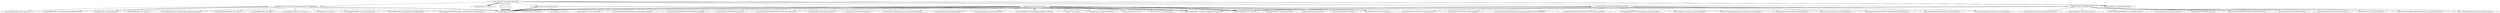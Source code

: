 digraph "call-graph" {
    "<simple.client.Client: void main(java.lang.String[])>"
    "<java.lang.Object: void <clinit>()>"
    "<simple.client.Client: void main(java.lang.String[])>"->"<java.lang.Object: void <clinit>()>";
    "<simple.client.Client: void main(java.lang.String[])>"->"<java.lang.Object: void <clinit>()>";
    "<simple.client.Client: void main(java.lang.String[])>"->"<java.lang.Object: void <clinit>()>";
    "<java.lang.System: void <clinit>()>"
    "<simple.client.Client: void main(java.lang.String[])>"->"<java.lang.System: void <clinit>()>";
    "<simple.client.Client: void main(java.lang.String[])>"->"<java.lang.Object: void <clinit>()>";
    "<simple.client.Client: void main(java.lang.String[])>"->"<java.lang.Object: void <clinit>()>";
    "<simple.client.Client: void main(java.lang.String[])>"->"<java.lang.Object: void <clinit>()>";
    "<simple.client.Client: void main(java.lang.String[])>"->"<java.lang.System: void <clinit>()>";
    "<simple.client.Client: void main(java.lang.String[])>"->"<java.lang.Object: void <clinit>()>";
    "<simple.client.Client: void main(java.lang.String[])>"->"<java.lang.Object: void <clinit>()>";
    "<simple.client.Client: void main(java.lang.String[])>"->"<java.lang.Object: void <clinit>()>";
    "<simple.client.Client: void main(java.lang.String[])>"->"<java.lang.System: void <clinit>()>";
    "<simple.client.Client: void main(java.lang.String[])>"->"<java.lang.Object: void <clinit>()>";
    "<simple.client.Client: void main(java.lang.String[])>"->"<java.lang.Object: void <clinit>()>";
    "<simple.client.Client: void main(java.lang.String[])>"->"<java.lang.Object: void <clinit>()>";
    "<simple.client.Client: void main(java.lang.String[])>"->"<java.lang.System: void <clinit>()>";
    "<simple.client.Client: void main(java.lang.String[])>"->"<java.lang.Object: void <clinit>()>";
    "<simple.logic.Logic: void <init>(int,java.lang.String,java.util.List,java.lang.String)>"
    "<simple.client.Client: void main(java.lang.String[])>"->"<simple.logic.Logic: void <init>(int,java.lang.String,java.util.List,java.lang.String)>";
    "<simple.logic.Logic: java.lang.String create()>"
    "<simple.client.Client: void main(java.lang.String[])>"->"<simple.logic.Logic: java.lang.String create()>";
    "<simple.logic.Logic: java.lang.String read()>"
    "<simple.client.Client: void main(java.lang.String[])>"->"<simple.logic.Logic: java.lang.String read()>";
    "<simple.logic.Logic: java.lang.String update(java.lang.String)>"
    "<simple.client.Client: void main(java.lang.String[])>"->"<simple.logic.Logic: java.lang.String update(java.lang.String)>";
    "<simple.logic.Logic: java.lang.String delete()>"
    "<simple.client.Client: void main(java.lang.String[])>"->"<simple.logic.Logic: java.lang.String delete()>";
    "<java.io.PrintStream: void println(java.lang.String)>"
    "<simple.client.Client: void main(java.lang.String[])>"->"<java.io.PrintStream: void println(java.lang.String)>";
    "<simple.client.Client: void main(java.lang.String[])>"->"<java.io.PrintStream: void println(java.lang.String)>";
    "<simple.client.Client: void main(java.lang.String[])>"->"<java.io.PrintStream: void println(java.lang.String)>";
    "<simple.client.Client: void main(java.lang.String[])>"->"<java.io.PrintStream: void println(java.lang.String)>";
    "<java.util.logging.Logger: void <clinit>()>"
    "<simple.logic.Logic: void <init>(int,java.lang.String,java.util.List,java.lang.String)>"->"<java.util.logging.Logger: void <clinit>()>";
    "<java.util.logging.Logger: java.util.logging.Logger getLogger(java.lang.String)>"
    "<simple.logic.Logic: void <init>(int,java.lang.String,java.util.List,java.lang.String)>"->"<java.util.logging.Logger: java.util.logging.Logger getLogger(java.lang.String)>";
    "<simple.logic.Logic: void <init>(int,java.lang.String,java.util.List,java.lang.String)>"->"<java.lang.Object: void <clinit>()>";
    "<java.util.logging.SimpleFormatter: void <clinit>()>"
    "<simple.logic.Logic: void <init>(int,java.lang.String,java.util.List,java.lang.String)>"->"<java.util.logging.SimpleFormatter: void <clinit>()>";
    "<simple.logic.Logic: void <init>(int,java.lang.String,java.util.List,java.lang.String)>"->"<java.lang.Object: void <clinit>()>";
    "<java.util.logging.Handler: void <clinit>()>"
    "<simple.logic.Logic: void <init>(int,java.lang.String,java.util.List,java.lang.String)>"->"<java.util.logging.Handler: void <clinit>()>";
    "<java.util.logging.FileHandler: void <clinit>()>"
    "<simple.logic.Logic: void <init>(int,java.lang.String,java.util.List,java.lang.String)>"->"<java.util.logging.FileHandler: void <clinit>()>";
    "<simple.logic.Logic: void <init>(int,java.lang.String,java.util.List,java.lang.String)>"->"<java.lang.Object: void <clinit>()>";
    "<java.util.ArrayList: void <clinit>()>"
    "<simple.logic.Logic: java.lang.String create()>"->"<java.util.ArrayList: void <clinit>()>";
    "<simple.logic.Logic: java.lang.String create()>"->"<java.lang.Object: void <clinit>()>";
    "<java.util.logging.Level: void <clinit>()>"
    "<simple.logic.Logic: java.lang.String create()>"->"<java.util.logging.Level: void <clinit>()>";
    "<simple.logic.Logic: java.lang.String create()>"->"<java.lang.Object: void <clinit>()>";
    "<simple.logic.Logic: java.lang.String create()>"->"<java.util.logging.Level: void <clinit>()>";
    "<simple.logic.Logic: java.lang.String create()>"->"<java.lang.Object: void <clinit>()>";
    "<java.io.File: void <clinit>()>"
    "<simple.logic.Logic: java.lang.String read()>"->"<java.io.File: void <clinit>()>";
    "<java.lang.String: java.lang.String valueOf(char)>"
    "<simple.logic.Logic: java.lang.String read()>"->"<java.lang.String: java.lang.String valueOf(char)>";
    "<simple.logic.Logic: java.lang.String read()>"->"<java.lang.String: java.lang.String valueOf(char)>";
    "<simple.logic.Logic: java.lang.String read()>"->"<java.lang.Object: void <clinit>()>";
    "<simple.logic.Logic: java.lang.String read()>"->"<java.util.logging.Level: void <clinit>()>";
    "<simple.logic.Logic: java.lang.String read()>"->"<java.lang.Object: void <clinit>()>";
    "<simple.logic.Logic: java.lang.String read()>"->"<java.util.logging.Level: void <clinit>()>";
    "<simple.logic.Logic: java.lang.String read()>"->"<java.lang.Object: void <clinit>()>";
    "<simple.logic.Logic: java.lang.String read()>"->"<java.util.logging.Level: void <clinit>()>";
    "<simple.logic.Logic: java.lang.String read()>"->"<java.lang.Object: void <clinit>()>";
    "<java.lang.String: void <clinit>()>"
    "<simple.logic.Logic: java.lang.String read()>"->"<java.lang.String: void <clinit>()>";
    "<simple.logic.Logic: java.lang.String read()>"->"<java.lang.Object: void <clinit>()>";
    "<simple.logic.Logic: java.lang.String read()>"->"<java.lang.Object: void <clinit>()>";
    "<simple.logic.Logic: java.lang.String read()>"->"<java.util.logging.Level: void <clinit>()>";
    "<simple.logic.Logic: java.lang.String read()>"->"<java.lang.Object: void <clinit>()>";
    "<simple.logic.Logic: java.lang.String read()>"->"<java.lang.String: void <clinit>()>";
    "<simple.logic.Logic: java.lang.String read()>"->"<java.lang.Object: void <clinit>()>";
    "<simple.logic.Logic: java.lang.String read()>"->"<java.lang.Object: void <clinit>()>";
    "<simple.logic.Logic: java.lang.String update(java.lang.String)>"->"<java.util.logging.Level: void <clinit>()>";
    "<simple.logic.Logic: java.lang.String update(java.lang.String)>"->"<java.lang.Object: void <clinit>()>";
    "<simple.logic.Logic: java.lang.String delete()>"->"<java.util.logging.Level: void <clinit>()>";
    "<simple.logic.Logic: java.lang.String delete()>"->"<java.lang.Object: void <clinit>()>";
    "<java.lang.Object: void <init>()>"
    "<simple.logic.Logic: void <init>(int,java.lang.String,java.util.List,java.lang.String)>"->"<java.lang.Object: void <init>()>";
    "<java.util.logging.FileHandler: void <init>(java.lang.String)>"
    "<simple.logic.Logic: void <init>(int,java.lang.String,java.util.List,java.lang.String)>"->"<java.util.logging.FileHandler: void <init>(java.lang.String)>";
    "<java.util.logging.Logger: void addHandler(java.util.logging.Handler)>"
    "<simple.logic.Logic: void <init>(int,java.lang.String,java.util.List,java.lang.String)>"->"<java.util.logging.Logger: void addHandler(java.util.logging.Handler)>";
    "<java.util.logging.LogManager$RootLogger: void addHandler(java.util.logging.Handler)>"
    "<simple.logic.Logic: void <init>(int,java.lang.String,java.util.List,java.lang.String)>"->"<java.util.logging.LogManager$RootLogger: void addHandler(java.util.logging.Handler)>";
    "<java.util.logging.SimpleFormatter: void <init>()>"
    "<simple.logic.Logic: void <init>(int,java.lang.String,java.util.List,java.lang.String)>"->"<java.util.logging.SimpleFormatter: void <init>()>";
    "<java.util.logging.Handler: void setFormatter(java.util.logging.Formatter)>"
    "<simple.logic.Logic: void <init>(int,java.lang.String,java.util.List,java.lang.String)>"->"<java.util.logging.Handler: void setFormatter(java.util.logging.Formatter)>";
    "<java.lang.Throwable: void printStackTrace()>"
    "<simple.logic.Logic: void <init>(int,java.lang.String,java.util.List,java.lang.String)>"->"<java.lang.Throwable: void printStackTrace()>";
    "<simple.logic.Logic: void <init>(int,java.lang.String,java.util.List,java.lang.String)>"->"<java.lang.Throwable: void printStackTrace()>";
    "<java.util.ArrayList: void <init>()>"
    "<simple.logic.Logic: java.lang.String create()>"->"<java.util.ArrayList: void <init>()>";
    "<java.util.logging.Logger: void log(java.util.logging.Level,java.lang.String)>"
    "<simple.logic.Logic: java.lang.String create()>"->"<java.util.logging.Logger: void log(java.util.logging.Level,java.lang.String)>";
    "<simple.logic.Logic: java.lang.String create()>"->"<java.util.logging.Logger: void log(java.util.logging.Level,java.lang.String)>";
    "<java.io.File: void <init>(java.lang.String)>"
    "<simple.logic.Logic: java.lang.String read()>"->"<java.io.File: void <init>(java.lang.String)>";
    "<java.io.FileReader: void <init>(java.io.File)>"
    "<simple.logic.Logic: java.lang.String read()>"->"<java.io.FileReader: void <init>(java.io.File)>";
    "<java.util.Collections$SynchronizedCollection: boolean add(java.lang.Object)>"
    "<simple.logic.Logic: java.lang.String read()>"->"<java.util.Collections$SynchronizedCollection: boolean add(java.lang.Object)>";
    "<java.util.Collections$CheckedCollection: boolean add(java.lang.Object)>"
    "<simple.logic.Logic: java.lang.String read()>"->"<java.util.Collections$CheckedCollection: boolean add(java.lang.Object)>";
    "<java.util.LinkedList: boolean add(java.lang.Object)>"
    "<simple.logic.Logic: java.lang.String read()>"->"<java.util.LinkedList: boolean add(java.lang.Object)>";
    "<java.util.Collections$UnmodifiableCollection: boolean add(java.lang.Object)>"
    "<simple.logic.Logic: java.lang.String read()>"->"<java.util.Collections$UnmodifiableCollection: boolean add(java.lang.Object)>";
    "<java.util.ArrayList: boolean add(java.lang.Object)>"
    "<simple.logic.Logic: java.lang.String read()>"->"<java.util.ArrayList: boolean add(java.lang.Object)>";
    "<java.util.Vector: boolean add(java.lang.Object)>"
    "<simple.logic.Logic: java.lang.String read()>"->"<java.util.Vector: boolean add(java.lang.Object)>";
    "<java.util.concurrent.CopyOnWriteArrayList: boolean add(java.lang.Object)>"
    "<simple.logic.Logic: java.lang.String read()>"->"<java.util.concurrent.CopyOnWriteArrayList: boolean add(java.lang.Object)>";
    "<java.util.AbstractList: boolean add(java.lang.Object)>"
    "<simple.logic.Logic: java.lang.String read()>"->"<java.util.AbstractList: boolean add(java.lang.Object)>";
    "<java.lang.StringBuilder: void <init>(java.lang.String)>"
    "<simple.logic.Logic: java.lang.String read()>"->"<java.lang.StringBuilder: void <init>(java.lang.String)>";
    "<java.lang.StringBuilder: java.lang.StringBuilder append(java.lang.String)>"
    "<simple.logic.Logic: java.lang.String read()>"->"<java.lang.StringBuilder: java.lang.StringBuilder append(java.lang.String)>";
    "<simple.logic.Logic: java.lang.String read()>"->"<java.lang.StringBuilder: java.lang.StringBuilder append(java.lang.String)>";
    "<java.lang.StringBuilder: java.lang.String toString()>"
    "<simple.logic.Logic: java.lang.String read()>"->"<java.lang.StringBuilder: java.lang.String toString()>";
    "<simple.logic.Logic: java.lang.String read()>"->"<java.util.logging.Logger: void log(java.util.logging.Level,java.lang.String)>";
    "<java.io.InputStreamReader: int read()>"
    "<simple.logic.Logic: java.lang.String read()>"->"<java.io.InputStreamReader: int read()>";
    "<java.io.InputStreamReader: void close()>"
    "<simple.logic.Logic: java.lang.String read()>"->"<java.io.InputStreamReader: void close()>";
    "<java.lang.Throwable: java.lang.String toString()>"
    "<simple.logic.Logic: java.lang.String read()>"->"<java.lang.Throwable: java.lang.String toString()>";
    "<simple.logic.Logic: java.lang.String read()>"->"<java.util.logging.Logger: void log(java.util.logging.Level,java.lang.String)>";
    "<simple.logic.Logic: java.lang.String read()>"->"<java.lang.Throwable: java.lang.String toString()>";
    "<simple.logic.Logic: java.lang.String read()>"->"<java.util.logging.Logger: void log(java.util.logging.Level,java.lang.String)>";
    "<simple.logic.Logic: java.lang.String read()>"->"<java.util.logging.Logger: void log(java.util.logging.Level,java.lang.String)>";
    "<java.util.Collections$SynchronizedList: java.lang.Object set(int,java.lang.Object)>"
    "<simple.logic.Logic: java.lang.String update(java.lang.String)>"->"<java.util.Collections$SynchronizedList: java.lang.Object set(int,java.lang.Object)>";
    "<java.util.Collections$CheckedList: java.lang.Object set(int,java.lang.Object)>"
    "<simple.logic.Logic: java.lang.String update(java.lang.String)>"->"<java.util.Collections$CheckedList: java.lang.Object set(int,java.lang.Object)>";
    "<java.util.LinkedList: java.lang.Object set(int,java.lang.Object)>"
    "<simple.logic.Logic: java.lang.String update(java.lang.String)>"->"<java.util.LinkedList: java.lang.Object set(int,java.lang.Object)>";
    "<java.util.Collections$UnmodifiableList: java.lang.Object set(int,java.lang.Object)>"
    "<simple.logic.Logic: java.lang.String update(java.lang.String)>"->"<java.util.Collections$UnmodifiableList: java.lang.Object set(int,java.lang.Object)>";
    "<java.util.ArrayList: java.lang.Object set(int,java.lang.Object)>"
    "<simple.logic.Logic: java.lang.String update(java.lang.String)>"->"<java.util.ArrayList: java.lang.Object set(int,java.lang.Object)>";
    "<java.util.Vector: java.lang.Object set(int,java.lang.Object)>"
    "<simple.logic.Logic: java.lang.String update(java.lang.String)>"->"<java.util.Vector: java.lang.Object set(int,java.lang.Object)>";
    "<java.util.concurrent.CopyOnWriteArrayList: java.lang.Object set(int,java.lang.Object)>"
    "<simple.logic.Logic: java.lang.String update(java.lang.String)>"->"<java.util.concurrent.CopyOnWriteArrayList: java.lang.Object set(int,java.lang.Object)>";
    "<java.util.Arrays$ArrayList: java.lang.Object set(int,java.lang.Object)>"
    "<simple.logic.Logic: java.lang.String update(java.lang.String)>"->"<java.util.Arrays$ArrayList: java.lang.Object set(int,java.lang.Object)>";
    "<java.util.ArrayList$SubList: java.lang.Object set(int,java.lang.Object)>"
    "<simple.logic.Logic: java.lang.String update(java.lang.String)>"->"<java.util.ArrayList$SubList: java.lang.Object set(int,java.lang.Object)>";
    "<java.util.AbstractList: java.lang.Object set(int,java.lang.Object)>"
    "<simple.logic.Logic: java.lang.String update(java.lang.String)>"->"<java.util.AbstractList: java.lang.Object set(int,java.lang.Object)>";
    "<java.util.SubList: java.lang.Object set(int,java.lang.Object)>"
    "<simple.logic.Logic: java.lang.String update(java.lang.String)>"->"<java.util.SubList: java.lang.Object set(int,java.lang.Object)>";
    "<java.util.concurrent.CopyOnWriteArrayList$COWSubList: java.lang.Object set(int,java.lang.Object)>"
    "<simple.logic.Logic: java.lang.String update(java.lang.String)>"->"<java.util.concurrent.CopyOnWriteArrayList$COWSubList: java.lang.Object set(int,java.lang.Object)>";
    "<simple.logic.Logic: java.lang.String update(java.lang.String)>"->"<java.util.logging.Logger: void log(java.util.logging.Level,java.lang.String)>";
    "<java.util.Collections$SynchronizedList: java.lang.Object remove(int)>"
    "<simple.logic.Logic: java.lang.String delete()>"->"<java.util.Collections$SynchronizedList: java.lang.Object remove(int)>";
    "<java.util.Collections$CheckedList: java.lang.Object remove(int)>"
    "<simple.logic.Logic: java.lang.String delete()>"->"<java.util.Collections$CheckedList: java.lang.Object remove(int)>";
    "<java.util.LinkedList: java.lang.Object remove(int)>"
    "<simple.logic.Logic: java.lang.String delete()>"->"<java.util.LinkedList: java.lang.Object remove(int)>";
    "<java.util.Collections$UnmodifiableList: java.lang.Object remove(int)>"
    "<simple.logic.Logic: java.lang.String delete()>"->"<java.util.Collections$UnmodifiableList: java.lang.Object remove(int)>";
    "<java.util.ArrayList: java.lang.Object remove(int)>"
    "<simple.logic.Logic: java.lang.String delete()>"->"<java.util.ArrayList: java.lang.Object remove(int)>";
    "<java.util.Vector: java.lang.Object remove(int)>"
    "<simple.logic.Logic: java.lang.String delete()>"->"<java.util.Vector: java.lang.Object remove(int)>";
    "<java.util.concurrent.CopyOnWriteArrayList: java.lang.Object remove(int)>"
    "<simple.logic.Logic: java.lang.String delete()>"->"<java.util.concurrent.CopyOnWriteArrayList: java.lang.Object remove(int)>";
    "<java.util.AbstractList: java.lang.Object remove(int)>"
    "<simple.logic.Logic: java.lang.String delete()>"->"<java.util.AbstractList: java.lang.Object remove(int)>";
    "<java.util.ArrayList$SubList: java.lang.Object remove(int)>"
    "<simple.logic.Logic: java.lang.String delete()>"->"<java.util.ArrayList$SubList: java.lang.Object remove(int)>";
    "<java.util.SubList: java.lang.Object remove(int)>"
    "<simple.logic.Logic: java.lang.String delete()>"->"<java.util.SubList: java.lang.Object remove(int)>";
    "<java.util.concurrent.CopyOnWriteArrayList$COWSubList: java.lang.Object remove(int)>"
    "<simple.logic.Logic: java.lang.String delete()>"->"<java.util.concurrent.CopyOnWriteArrayList$COWSubList: java.lang.Object remove(int)>";
    "<simple.logic.Logic: java.lang.String delete()>"->"<java.util.logging.Logger: void log(java.util.logging.Level,java.lang.String)>";
}

